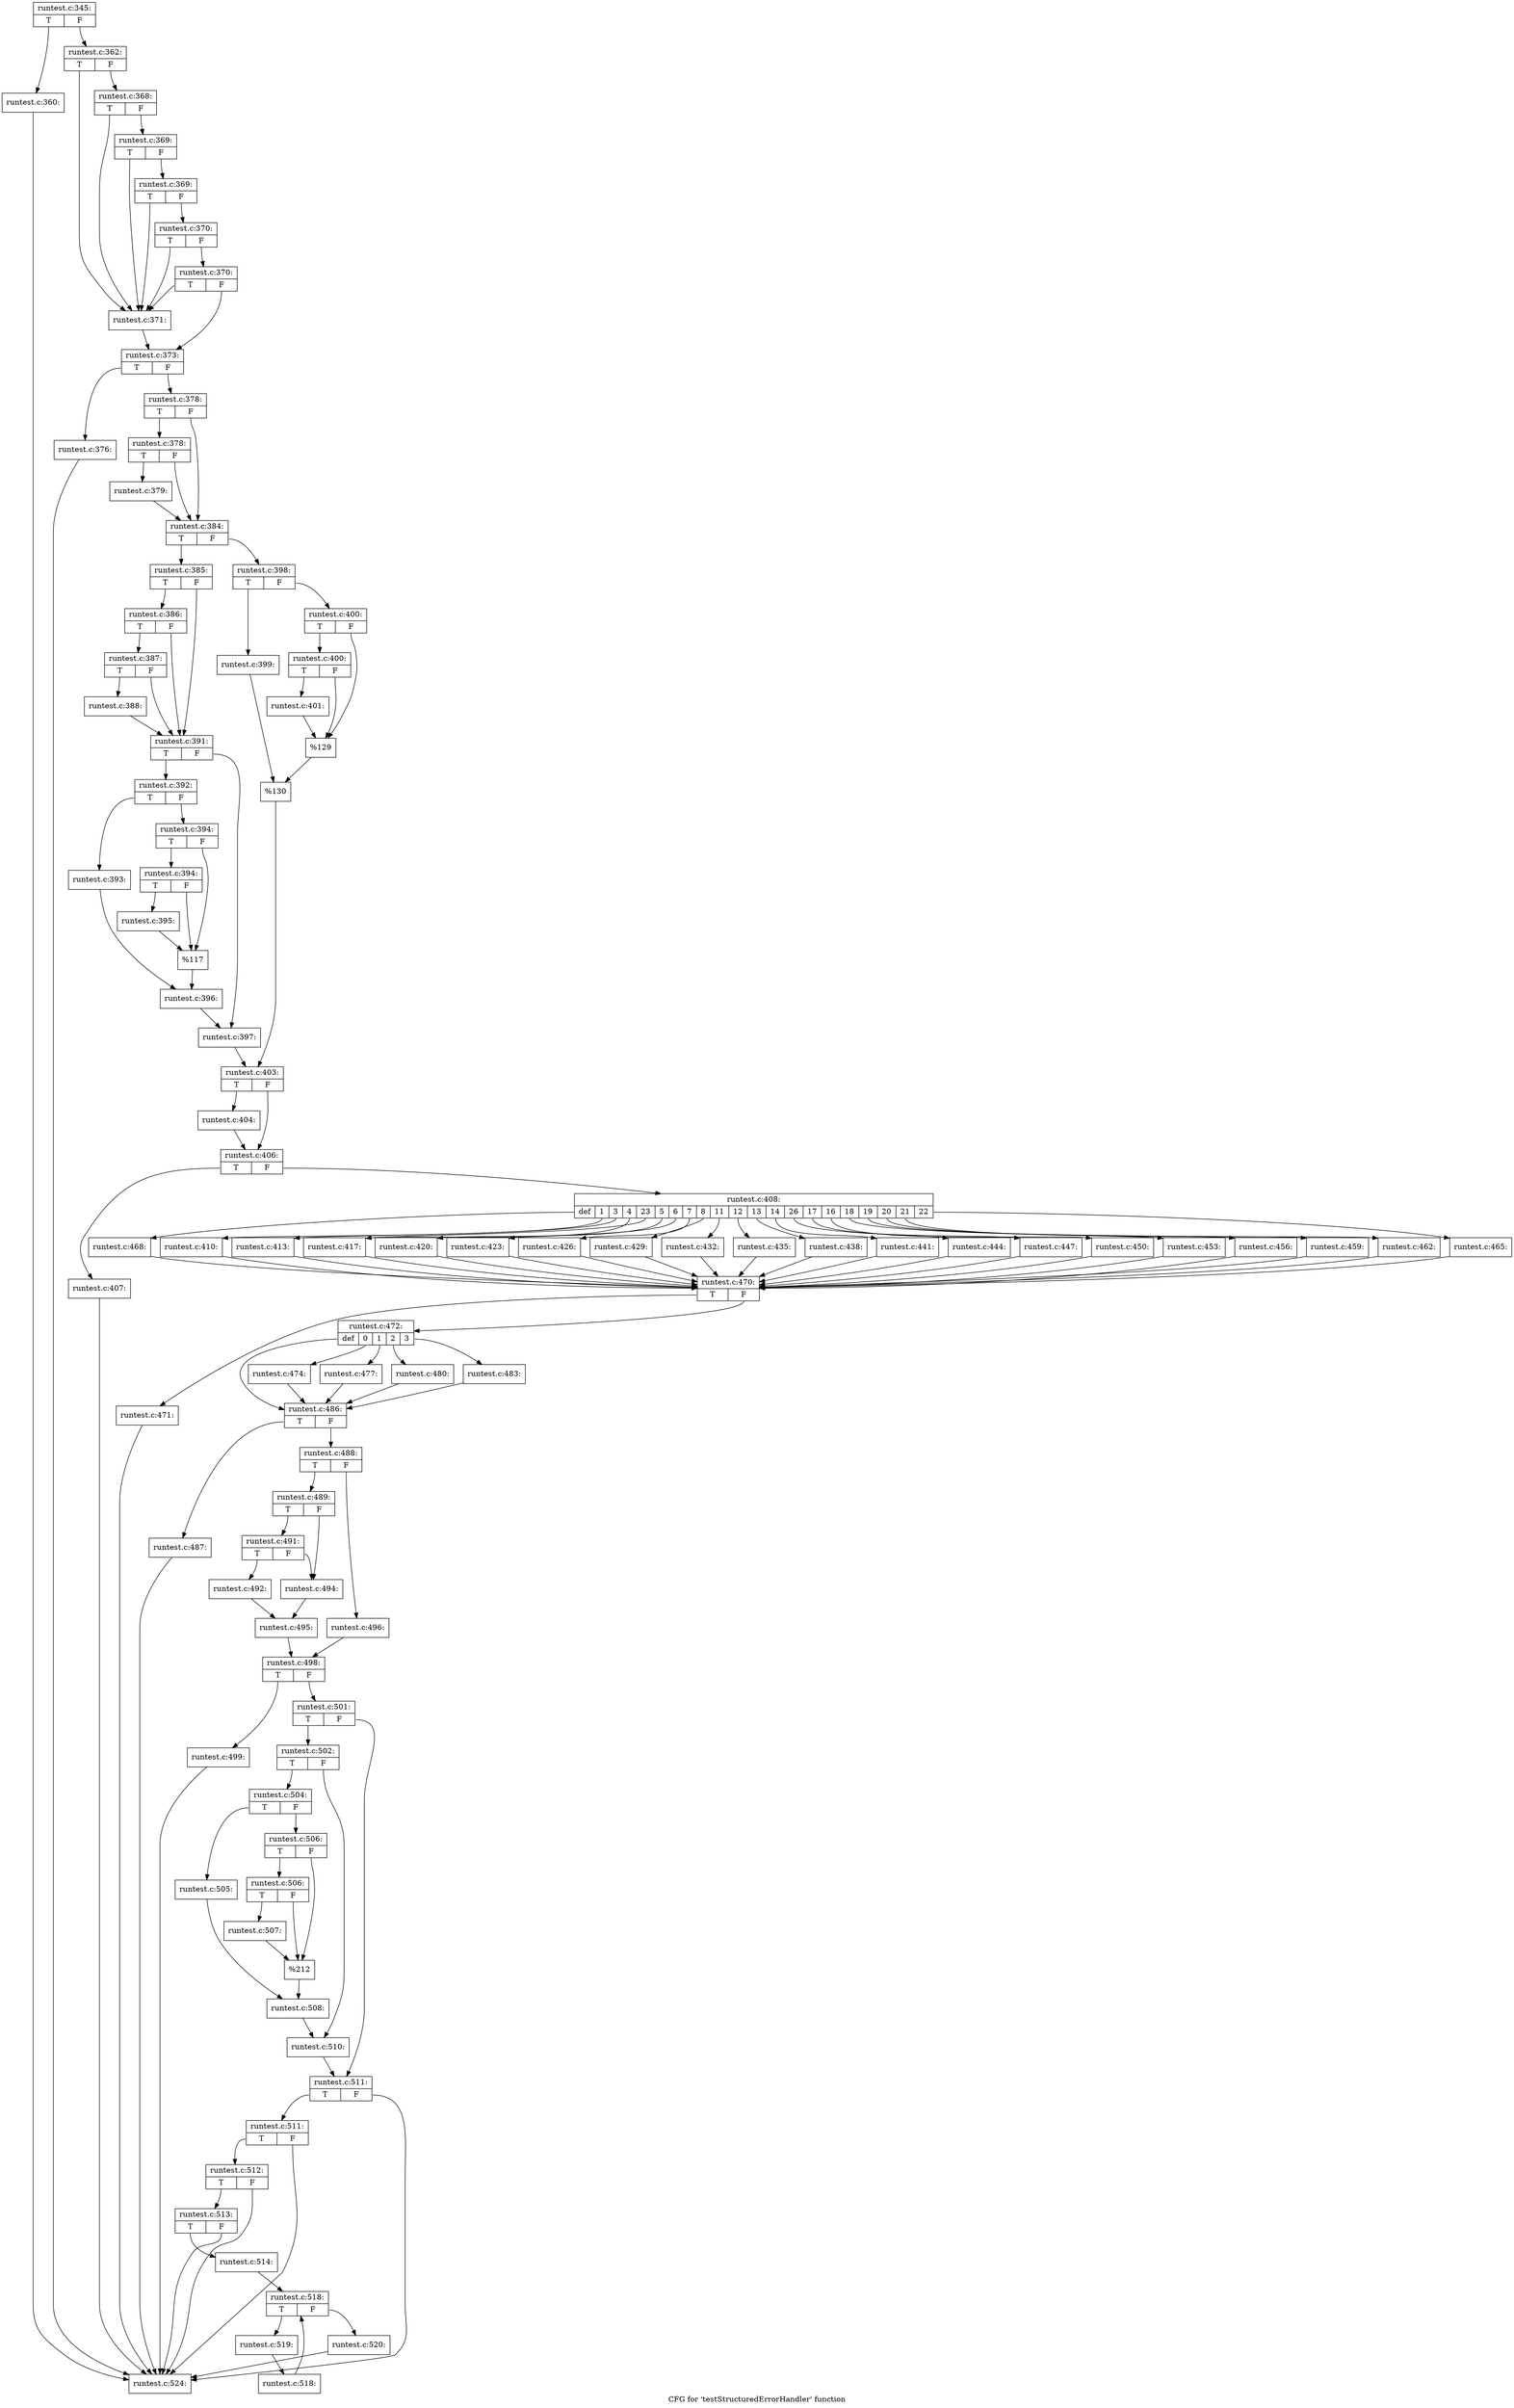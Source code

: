 digraph "CFG for 'testStructuredErrorHandler' function" {
	label="CFG for 'testStructuredErrorHandler' function";

	Node0x40b7b20 [shape=record,label="{runtest.c:345:|{<s0>T|<s1>F}}"];
	Node0x40b7b20:s0 -> Node0x40fb3a0;
	Node0x40b7b20:s1 -> Node0x40fb3f0;
	Node0x40fb3a0 [shape=record,label="{runtest.c:360:}"];
	Node0x40fb3a0 -> Node0x412da00;
	Node0x40fb3f0 [shape=record,label="{runtest.c:362:|{<s0>T|<s1>F}}"];
	Node0x40fb3f0:s0 -> Node0x40fc900;
	Node0x40fb3f0:s1 -> Node0x40fcba0;
	Node0x40fcba0 [shape=record,label="{runtest.c:368:|{<s0>T|<s1>F}}"];
	Node0x40fcba0:s0 -> Node0x40fc900;
	Node0x40fcba0:s1 -> Node0x40fcb20;
	Node0x40fcb20 [shape=record,label="{runtest.c:369:|{<s0>T|<s1>F}}"];
	Node0x40fcb20:s0 -> Node0x40fc900;
	Node0x40fcb20:s1 -> Node0x40fcaa0;
	Node0x40fcaa0 [shape=record,label="{runtest.c:369:|{<s0>T|<s1>F}}"];
	Node0x40fcaa0:s0 -> Node0x40fc900;
	Node0x40fcaa0:s1 -> Node0x40fca20;
	Node0x40fca20 [shape=record,label="{runtest.c:370:|{<s0>T|<s1>F}}"];
	Node0x40fca20:s0 -> Node0x40fc900;
	Node0x40fca20:s1 -> Node0x40fc9a0;
	Node0x40fc9a0 [shape=record,label="{runtest.c:370:|{<s0>T|<s1>F}}"];
	Node0x40fc9a0:s0 -> Node0x40fc900;
	Node0x40fc9a0:s1 -> Node0x40fc950;
	Node0x40fc900 [shape=record,label="{runtest.c:371:}"];
	Node0x40fc900 -> Node0x40fc950;
	Node0x40fc950 [shape=record,label="{runtest.c:373:|{<s0>T|<s1>F}}"];
	Node0x40fc950:s0 -> Node0x40fecf0;
	Node0x40fc950:s1 -> Node0x40fed40;
	Node0x40fecf0 [shape=record,label="{runtest.c:376:}"];
	Node0x40fecf0 -> Node0x412da00;
	Node0x40fed40 [shape=record,label="{runtest.c:378:|{<s0>T|<s1>F}}"];
	Node0x40fed40:s0 -> Node0x4112fa0;
	Node0x40fed40:s1 -> Node0x4112f50;
	Node0x4112fa0 [shape=record,label="{runtest.c:378:|{<s0>T|<s1>F}}"];
	Node0x4112fa0:s0 -> Node0x40d0d20;
	Node0x4112fa0:s1 -> Node0x4112f50;
	Node0x40d0d20 [shape=record,label="{runtest.c:379:}"];
	Node0x40d0d20 -> Node0x4112f50;
	Node0x4112f50 [shape=record,label="{runtest.c:384:|{<s0>T|<s1>F}}"];
	Node0x4112f50:s0 -> Node0x4113980;
	Node0x4112f50:s1 -> Node0x4113a20;
	Node0x4113980 [shape=record,label="{runtest.c:385:|{<s0>T|<s1>F}}"];
	Node0x4113980:s0 -> Node0x40f13d0;
	Node0x4113980:s1 -> Node0x40f1300;
	Node0x40f13d0 [shape=record,label="{runtest.c:386:|{<s0>T|<s1>F}}"];
	Node0x40f13d0:s0 -> Node0x40f1350;
	Node0x40f13d0:s1 -> Node0x40f1300;
	Node0x40f1350 [shape=record,label="{runtest.c:387:|{<s0>T|<s1>F}}"];
	Node0x40f1350:s0 -> Node0x40f12b0;
	Node0x40f1350:s1 -> Node0x40f1300;
	Node0x40f12b0 [shape=record,label="{runtest.c:388:}"];
	Node0x40f12b0 -> Node0x40f1300;
	Node0x40f1300 [shape=record,label="{runtest.c:391:|{<s0>T|<s1>F}}"];
	Node0x40f1300:s0 -> Node0x40fb5e0;
	Node0x40f1300:s1 -> Node0x4114550;
	Node0x40fb5e0 [shape=record,label="{runtest.c:392:|{<s0>T|<s1>F}}"];
	Node0x40fb5e0:s0 -> Node0x40d1f00;
	Node0x40fb5e0:s1 -> Node0x40d1fa0;
	Node0x40d1f00 [shape=record,label="{runtest.c:393:}"];
	Node0x40d1f00 -> Node0x40d1f50;
	Node0x40d1fa0 [shape=record,label="{runtest.c:394:|{<s0>T|<s1>F}}"];
	Node0x40d1fa0:s0 -> Node0x411ec40;
	Node0x40d1fa0:s1 -> Node0x411e6b0;
	Node0x411ec40 [shape=record,label="{runtest.c:394:|{<s0>T|<s1>F}}"];
	Node0x411ec40:s0 -> Node0x411e380;
	Node0x411ec40:s1 -> Node0x411e6b0;
	Node0x411e380 [shape=record,label="{runtest.c:395:}"];
	Node0x411e380 -> Node0x411e6b0;
	Node0x411e6b0 [shape=record,label="{%117}"];
	Node0x411e6b0 -> Node0x40d1f50;
	Node0x40d1f50 [shape=record,label="{runtest.c:396:}"];
	Node0x40d1f50 -> Node0x4114550;
	Node0x4114550 [shape=record,label="{runtest.c:397:}"];
	Node0x4114550 -> Node0x41139d0;
	Node0x4113a20 [shape=record,label="{runtest.c:398:|{<s0>T|<s1>F}}"];
	Node0x4113a20:s0 -> Node0x411f7f0;
	Node0x4113a20:s1 -> Node0x411f890;
	Node0x411f7f0 [shape=record,label="{runtest.c:399:}"];
	Node0x411f7f0 -> Node0x411f840;
	Node0x411f890 [shape=record,label="{runtest.c:400:|{<s0>T|<s1>F}}"];
	Node0x411f890:s0 -> Node0x411fff0;
	Node0x411f890:s1 -> Node0x411ffa0;
	Node0x411fff0 [shape=record,label="{runtest.c:400:|{<s0>T|<s1>F}}"];
	Node0x411fff0:s0 -> Node0x411ff50;
	Node0x411fff0:s1 -> Node0x411ffa0;
	Node0x411ff50 [shape=record,label="{runtest.c:401:}"];
	Node0x411ff50 -> Node0x411ffa0;
	Node0x411ffa0 [shape=record,label="{%129}"];
	Node0x411ffa0 -> Node0x411f840;
	Node0x411f840 [shape=record,label="{%130}"];
	Node0x411f840 -> Node0x41139d0;
	Node0x41139d0 [shape=record,label="{runtest.c:403:|{<s0>T|<s1>F}}"];
	Node0x41139d0:s0 -> Node0x4120950;
	Node0x41139d0:s1 -> Node0x41209a0;
	Node0x4120950 [shape=record,label="{runtest.c:404:}"];
	Node0x4120950 -> Node0x41209a0;
	Node0x41209a0 [shape=record,label="{runtest.c:406:|{<s0>T|<s1>F}}"];
	Node0x41209a0:s0 -> Node0x4121190;
	Node0x41209a0:s1 -> Node0x41211e0;
	Node0x4121190 [shape=record,label="{runtest.c:407:}"];
	Node0x4121190 -> Node0x412da00;
	Node0x41211e0 [shape=record,label="{runtest.c:408:|{<s0>def|<s1>1|<s2>3|<s3>4|<s4>23|<s5>5|<s6>6|<s7>7|<s8>8|<s9>11|<s10>12|<s11>13|<s12>14|<s13>26|<s14>17|<s15>16|<s16>18|<s17>19|<s18>20|<s19>21|<s20>22}}"];
	Node0x41211e0:s0 -> Node0x4121600;
	Node0x41211e0:s1 -> Node0x4121900;
	Node0x41211e0:s2 -> Node0x4121ca0;
	Node0x41211e0:s3 -> Node0x4122040;
	Node0x41211e0:s4 -> Node0x4122040;
	Node0x41211e0:s5 -> Node0x41223e0;
	Node0x41211e0:s6 -> Node0x4122780;
	Node0x41211e0:s7 -> Node0x4122b20;
	Node0x41211e0:s8 -> Node0x40a8ba0;
	Node0x41211e0:s9 -> Node0x3ff94e0;
	Node0x41211e0:s10 -> Node0x4123d00;
	Node0x41211e0:s11 -> Node0x41240f0;
	Node0x41211e0:s12 -> Node0x41247c0;
	Node0x41211e0:s13 -> Node0x4124be0;
	Node0x41211e0:s14 -> Node0x4125000;
	Node0x41211e0:s15 -> Node0x4125420;
	Node0x41211e0:s16 -> Node0x4125840;
	Node0x41211e0:s17 -> Node0x4125c60;
	Node0x41211e0:s18 -> Node0x4126080;
	Node0x41211e0:s19 -> Node0x41264a0;
	Node0x41211e0:s20 -> Node0x4126890;
	Node0x4121900 [shape=record,label="{runtest.c:410:}"];
	Node0x4121900 -> Node0x4121520;
	Node0x4121ca0 [shape=record,label="{runtest.c:413:}"];
	Node0x4121ca0 -> Node0x4121520;
	Node0x4122040 [shape=record,label="{runtest.c:417:}"];
	Node0x4122040 -> Node0x4121520;
	Node0x41223e0 [shape=record,label="{runtest.c:420:}"];
	Node0x41223e0 -> Node0x4121520;
	Node0x4122780 [shape=record,label="{runtest.c:423:}"];
	Node0x4122780 -> Node0x4121520;
	Node0x4122b20 [shape=record,label="{runtest.c:426:}"];
	Node0x4122b20 -> Node0x4121520;
	Node0x40a8ba0 [shape=record,label="{runtest.c:429:}"];
	Node0x40a8ba0 -> Node0x4121520;
	Node0x3ff94e0 [shape=record,label="{runtest.c:432:}"];
	Node0x3ff94e0 -> Node0x4121520;
	Node0x4123d00 [shape=record,label="{runtest.c:435:}"];
	Node0x4123d00 -> Node0x4121520;
	Node0x41240f0 [shape=record,label="{runtest.c:438:}"];
	Node0x41240f0 -> Node0x4121520;
	Node0x41247c0 [shape=record,label="{runtest.c:441:}"];
	Node0x41247c0 -> Node0x4121520;
	Node0x4124be0 [shape=record,label="{runtest.c:444:}"];
	Node0x4124be0 -> Node0x4121520;
	Node0x4125000 [shape=record,label="{runtest.c:447:}"];
	Node0x4125000 -> Node0x4121520;
	Node0x4125420 [shape=record,label="{runtest.c:450:}"];
	Node0x4125420 -> Node0x4121520;
	Node0x4125840 [shape=record,label="{runtest.c:453:}"];
	Node0x4125840 -> Node0x4121520;
	Node0x4125c60 [shape=record,label="{runtest.c:456:}"];
	Node0x4125c60 -> Node0x4121520;
	Node0x4126080 [shape=record,label="{runtest.c:459:}"];
	Node0x4126080 -> Node0x4121520;
	Node0x41264a0 [shape=record,label="{runtest.c:462:}"];
	Node0x41264a0 -> Node0x4121520;
	Node0x4126890 [shape=record,label="{runtest.c:465:}"];
	Node0x4126890 -> Node0x4121520;
	Node0x4121600 [shape=record,label="{runtest.c:468:}"];
	Node0x4121600 -> Node0x4121520;
	Node0x4121520 [shape=record,label="{runtest.c:470:|{<s0>T|<s1>F}}"];
	Node0x4121520:s0 -> Node0x4126f50;
	Node0x4121520:s1 -> Node0x4126fa0;
	Node0x4126f50 [shape=record,label="{runtest.c:471:}"];
	Node0x4126f50 -> Node0x412da00;
	Node0x4126fa0 [shape=record,label="{runtest.c:472:|{<s0>def|<s1>0|<s2>1|<s3>2|<s4>3}}"];
	Node0x4126fa0:s0 -> Node0x41272e0;
	Node0x4126fa0:s1 -> Node0x4127700;
	Node0x4126fa0:s2 -> Node0x4127ab0;
	Node0x4126fa0:s3 -> Node0x4127e90;
	Node0x4126fa0:s4 -> Node0x4128270;
	Node0x4127700 [shape=record,label="{runtest.c:474:}"];
	Node0x4127700 -> Node0x41272e0;
	Node0x4127ab0 [shape=record,label="{runtest.c:477:}"];
	Node0x4127ab0 -> Node0x41272e0;
	Node0x4127e90 [shape=record,label="{runtest.c:480:}"];
	Node0x4127e90 -> Node0x41272e0;
	Node0x4128270 [shape=record,label="{runtest.c:483:}"];
	Node0x4128270 -> Node0x41272e0;
	Node0x41272e0 [shape=record,label="{runtest.c:486:|{<s0>T|<s1>F}}"];
	Node0x41272e0:s0 -> Node0x41273c0;
	Node0x41272e0:s1 -> Node0x41285e0;
	Node0x41273c0 [shape=record,label="{runtest.c:487:}"];
	Node0x41273c0 -> Node0x412da00;
	Node0x41285e0 [shape=record,label="{runtest.c:488:|{<s0>T|<s1>F}}"];
	Node0x41285e0:s0 -> Node0x4128990;
	Node0x41285e0:s1 -> Node0x4128a30;
	Node0x4128990 [shape=record,label="{runtest.c:489:|{<s0>T|<s1>F}}"];
	Node0x4128990:s0 -> Node0x4129d00;
	Node0x4128990:s1 -> Node0x4129cb0;
	Node0x4129d00 [shape=record,label="{runtest.c:491:|{<s0>T|<s1>F}}"];
	Node0x4129d00:s0 -> Node0x4129930;
	Node0x4129d00:s1 -> Node0x4129cb0;
	Node0x4129930 [shape=record,label="{runtest.c:492:}"];
	Node0x4129930 -> Node0x4129c60;
	Node0x4129cb0 [shape=record,label="{runtest.c:494:}"];
	Node0x4129cb0 -> Node0x4129c60;
	Node0x4129c60 [shape=record,label="{runtest.c:495:}"];
	Node0x4129c60 -> Node0x41289e0;
	Node0x4128a30 [shape=record,label="{runtest.c:496:}"];
	Node0x4128a30 -> Node0x41289e0;
	Node0x41289e0 [shape=record,label="{runtest.c:498:|{<s0>T|<s1>F}}"];
	Node0x41289e0:s0 -> Node0x412af70;
	Node0x41289e0:s1 -> Node0x412afc0;
	Node0x412af70 [shape=record,label="{runtest.c:499:}"];
	Node0x412af70 -> Node0x412da00;
	Node0x412afc0 [shape=record,label="{runtest.c:501:|{<s0>T|<s1>F}}"];
	Node0x412afc0:s0 -> Node0x412b330;
	Node0x412afc0:s1 -> Node0x412b380;
	Node0x412b330 [shape=record,label="{runtest.c:502:|{<s0>T|<s1>F}}"];
	Node0x412b330:s0 -> Node0x3fadf40;
	Node0x412b330:s1 -> Node0x412bf20;
	Node0x3fadf40 [shape=record,label="{runtest.c:504:|{<s0>T|<s1>F}}"];
	Node0x3fadf40:s0 -> Node0x412c140;
	Node0x3fadf40:s1 -> Node0x412c1e0;
	Node0x412c140 [shape=record,label="{runtest.c:505:}"];
	Node0x412c140 -> Node0x412c190;
	Node0x412c1e0 [shape=record,label="{runtest.c:506:|{<s0>T|<s1>F}}"];
	Node0x412c1e0:s0 -> Node0x412cac0;
	Node0x412c1e0:s1 -> Node0x412ca70;
	Node0x412cac0 [shape=record,label="{runtest.c:506:|{<s0>T|<s1>F}}"];
	Node0x412cac0:s0 -> Node0x412ca20;
	Node0x412cac0:s1 -> Node0x412ca70;
	Node0x412ca20 [shape=record,label="{runtest.c:507:}"];
	Node0x412ca20 -> Node0x412ca70;
	Node0x412ca70 [shape=record,label="{%212}"];
	Node0x412ca70 -> Node0x412c190;
	Node0x412c190 [shape=record,label="{runtest.c:508:}"];
	Node0x412c190 -> Node0x412bf20;
	Node0x412bf20 [shape=record,label="{runtest.c:510:}"];
	Node0x412bf20 -> Node0x412b380;
	Node0x412b380 [shape=record,label="{runtest.c:511:|{<s0>T|<s1>F}}"];
	Node0x412b380:s0 -> Node0x412db50;
	Node0x412b380:s1 -> Node0x412da00;
	Node0x412db50 [shape=record,label="{runtest.c:511:|{<s0>T|<s1>F}}"];
	Node0x412db50:s0 -> Node0x412dad0;
	Node0x412db50:s1 -> Node0x412da00;
	Node0x412dad0 [shape=record,label="{runtest.c:512:|{<s0>T|<s1>F}}"];
	Node0x412dad0:s0 -> Node0x412da50;
	Node0x412dad0:s1 -> Node0x412da00;
	Node0x412da50 [shape=record,label="{runtest.c:513:|{<s0>T|<s1>F}}"];
	Node0x412da50:s0 -> Node0x412d9b0;
	Node0x412da50:s1 -> Node0x412da00;
	Node0x412d9b0 [shape=record,label="{runtest.c:514:}"];
	Node0x412d9b0 -> Node0x412f6c0;
	Node0x412f6c0 [shape=record,label="{runtest.c:518:|{<s0>T|<s1>F}}"];
	Node0x412f6c0:s0 -> Node0x412f920;
	Node0x412f6c0:s1 -> Node0x412f560;
	Node0x412f920 [shape=record,label="{runtest.c:519:}"];
	Node0x412f920 -> Node0x412f8d0;
	Node0x412f8d0 [shape=record,label="{runtest.c:518:}"];
	Node0x412f8d0 -> Node0x412f6c0;
	Node0x412f560 [shape=record,label="{runtest.c:520:}"];
	Node0x412f560 -> Node0x412da00;
	Node0x412da00 [shape=record,label="{runtest.c:524:}"];
}
